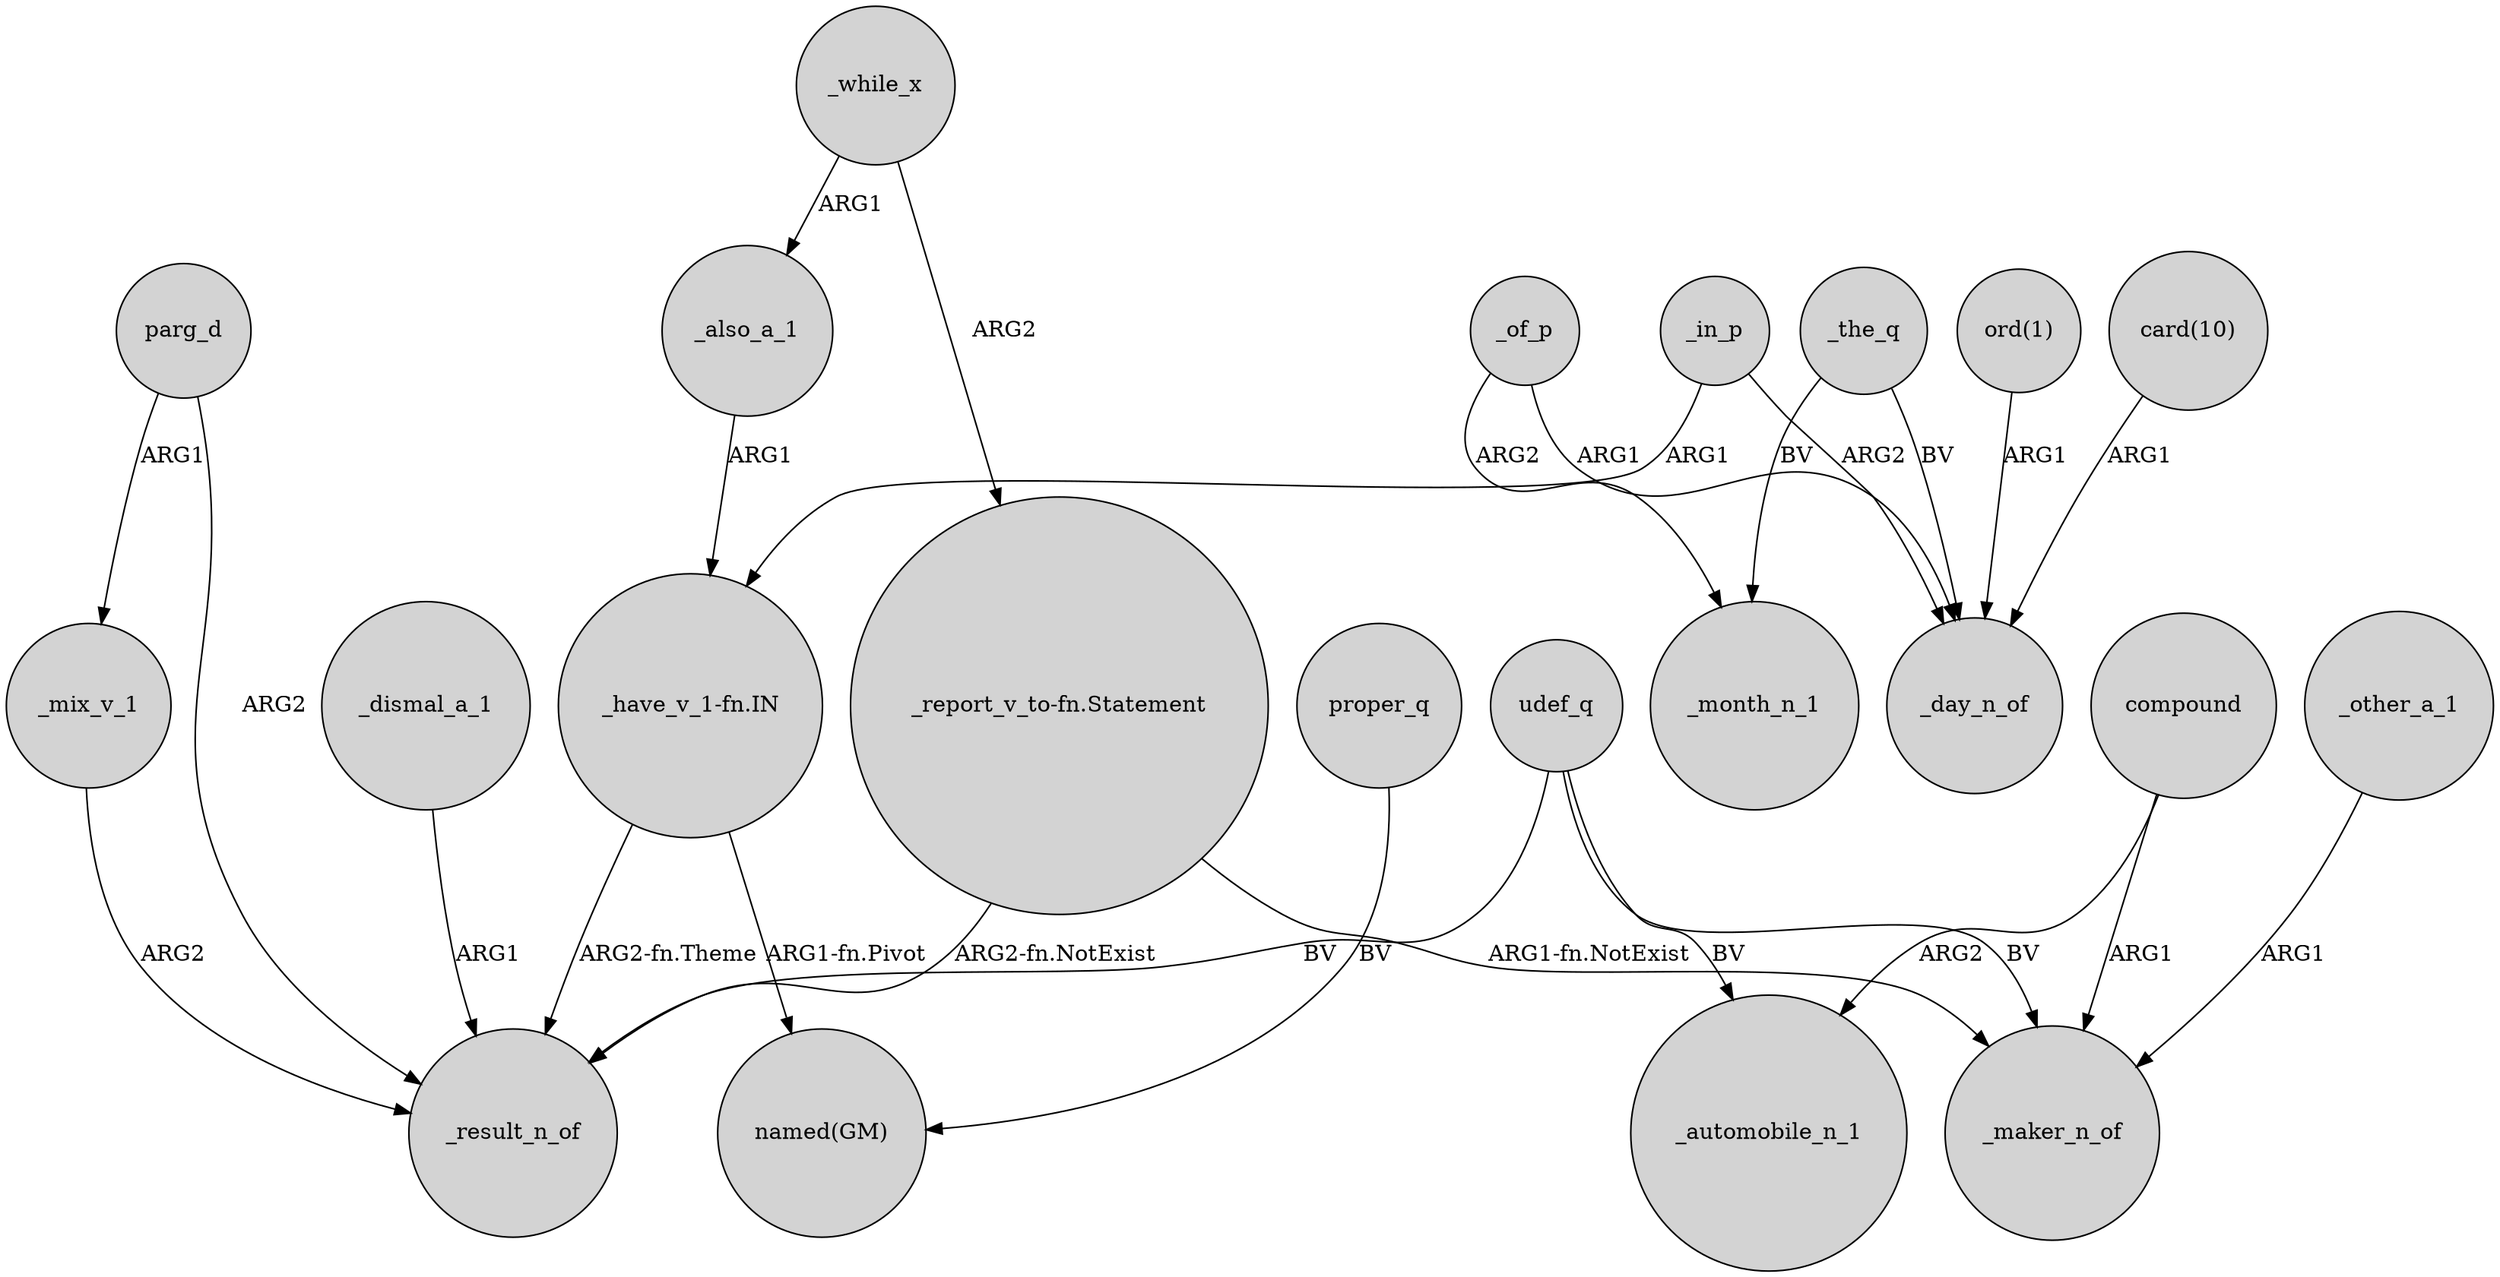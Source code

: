 digraph {
	node [shape=circle style=filled]
	parg_d -> _result_n_of [label=ARG2]
	parg_d -> _mix_v_1 [label=ARG1]
	udef_q -> _automobile_n_1 [label=BV]
	"_have_v_1-fn.IN" -> _result_n_of [label="ARG2-fn.Theme"]
	proper_q -> "named(GM)" [label=BV]
	compound -> _maker_n_of [label=ARG1]
	_mix_v_1 -> _result_n_of [label=ARG2]
	"_report_v_to-fn.Statement" -> _result_n_of [label="ARG2-fn.NotExist"]
	_while_x -> "_report_v_to-fn.Statement" [label=ARG2]
	_in_p -> "_have_v_1-fn.IN" [label=ARG1]
	_other_a_1 -> _maker_n_of [label=ARG1]
	_the_q -> _day_n_of [label=BV]
	_the_q -> _month_n_1 [label=BV]
	"_report_v_to-fn.Statement" -> _maker_n_of [label="ARG1-fn.NotExist"]
	udef_q -> _result_n_of [label=BV]
	compound -> _automobile_n_1 [label=ARG2]
	_dismal_a_1 -> _result_n_of [label=ARG1]
	udef_q -> _maker_n_of [label=BV]
	_also_a_1 -> "_have_v_1-fn.IN" [label=ARG1]
	_of_p -> _month_n_1 [label=ARG2]
	_of_p -> _day_n_of [label=ARG1]
	"ord(1)" -> _day_n_of [label=ARG1]
	"card(10)" -> _day_n_of [label=ARG1]
	"_have_v_1-fn.IN" -> "named(GM)" [label="ARG1-fn.Pivot"]
	_while_x -> _also_a_1 [label=ARG1]
	_in_p -> _day_n_of [label=ARG2]
}
